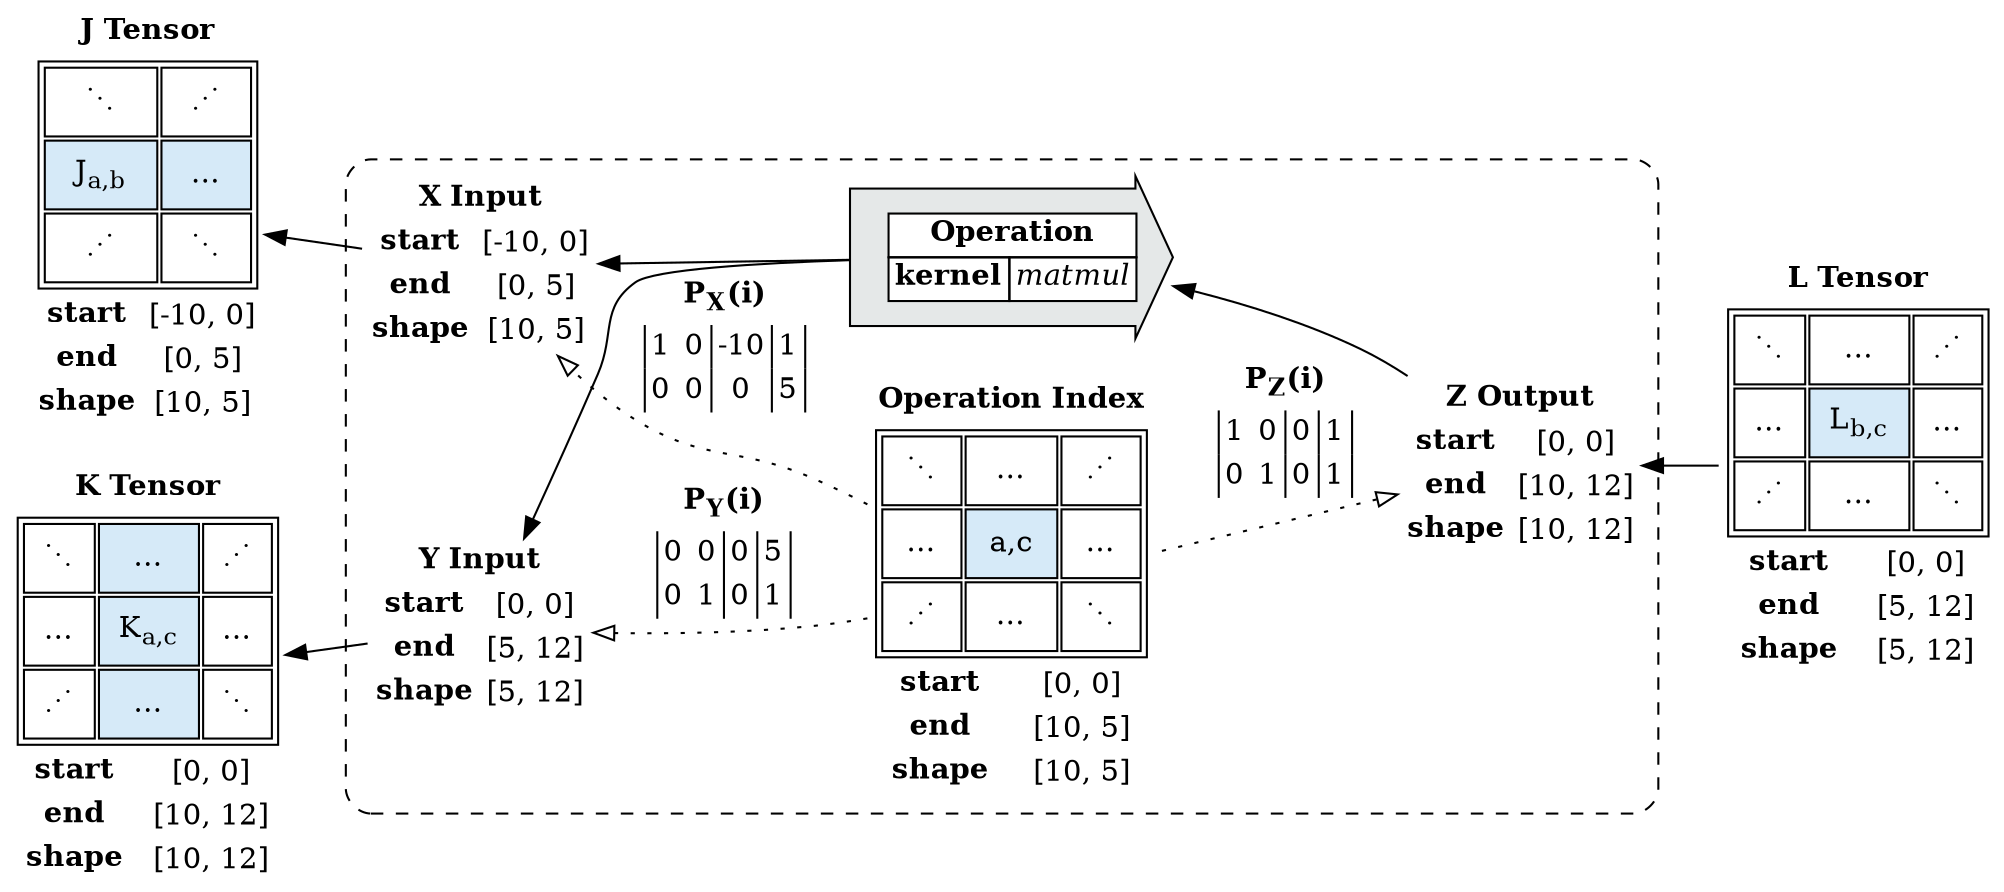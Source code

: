 digraph G {
    rankdir=RL;
    newrank=true;

    j [
        shape="plain"
        label=<
<table border="0">
<tr><td colspan="2"><b>J Tensor</b></td></tr>
<tr><td colspan="2">
        <table cellpadding="8">
            <tr>
                <td>⋱</td>
                <td>⋰</td>
                </tr>
            <tr>
                <td bgcolor="#D6EAF8">J<sub>a,b</sub></td>
                <td bgcolor="#D6EAF8">…</td>
                </tr>
            <tr>
                <td>⋰</td>
                <td>⋱</td>
                </tr>
            </table>
</td></tr>
                <tr><td><b>start</b></td><td>[-10, 0]</td></tr>
                <tr><td><b>end</b></td><td>[0, 5]</td></tr>
                <tr><td><b>shape</b></td><td>[10, 5]</td></tr>
</table>
        >,
    ];
                   k [
        shape="plain",
        label=<
<table border="0">
<tr><td colspan="2"><b>K Tensor</b></td></tr>
<tr><td colspan="2">
        <table cellpadding="8">
            <tr>
                <td>⋱</td>
                <td bgcolor="#D6EAF8">…</td>
                <td>⋰</td>
                </tr>
            <tr>
                <td>…</td>
                <td bgcolor="#D6EAF8">K<sub>a,c</sub></td>
                <td>…</td>
                </tr>
            <tr>
                <td>⋰</td>
                <td bgcolor="#D6EAF8">…</td>
                <td>⋱</td>
                </tr>
            </table>
</td></tr>
<tr><td><b>start</b></td><td>[0, 0]</td></tr>
<tr><td><b>end</b></td><td>[10, 12]</td></tr>
<tr><td><b>shape</b></td><td>[10, 12]</td></tr>
</table>
        >,
    ];


    l [
        shape="plain",
        label=<
<table border="0">
<tr><td colspan="2"><b>L Tensor</b></td></tr>
<tr><td colspan="2">
        <table cellpadding="8">
            <tr>
                <td>⋱</td>
                <td>…</td>
                <td>⋰</td>
                </tr>
            <tr>
                <td>…</td>
                <td bgcolor="#D6EAF8">L<sub>b,c</sub></td>
                <td>…</td>
                </tr>
            <tr>
                <td>⋰</td>
                <td>…</td>
                <td>⋱</td>
                </tr>
            </table>
                </td></tr>
            <tr><td><b>start</b></td><td>[0, 0]</td></tr>
            <tr><td><b>end</b></td><td>[5, 12]</td></tr>
            <tr><td><b>shape</b></td><td>[5, 12]</td></tr>
                </table>
        >,
        ];

    subgraph cluster_0 {
        style="dashed, rounded";
        peripheries=1;

    idx [
        shape="plain",
        label=<
	<table border="0">
    <tr><td colspan="2"><b>Operation Index</b></td></tr>
        <tr><td colspan="2">
          <table cellpadding="8">
              <tr>
                  <td>⋱</td>
                  <td>…</td>
                  <td>⋰</td>
                  </tr>
              <tr>
                  <td>…</td>
                  <td bgcolor="#D6EAF8">a,c</td>
                  <td>…</td>
                  </tr>
              <tr>
                  <td>⋰</td>
                  <td>…</td>
                  <td>⋱</td>
                  </tr>
              </table>
	  </td></tr>
        <tr><td><b>start</b></td><td>[0, 0]</td></tr>
        <tr><td><b>end</b></td><td>[10, 5]</td></tr>
        <tr><td><b>shape</b></td><td>[10, 5]</td></tr>
	  </table>
        >,
    ];

   x [
        shape="plain"
        label=<
<table border="0">
  <tr><td colspan="2"><b>X Input</b></td></tr>
  <tr><td><b>start</b></td><td>[-10, 0]</td></tr>
  <tr><td><b>end</b></td><td>[0, 5]</td></tr>
  <tr><td><b>shape</b></td><td>[10, 5]</td></tr>
</table>
        >
    ];

    y [
        shape="plain"
        label=<
<table border="0">
  <tr><td colspan="2"><b>Y Input</b></td></tr>
  <tr><td><b>start</b></td><td>[0, 0]</td></tr>
  <tr><td><b>end</b></td><td>[5, 12]</td></tr>
  <tr><td><b>shape</b></td><td>[5, 12]</td></tr>
</table>
        >
];

   z [
        shape="plain"
        label=<
<table border="0">
  <tr><td colspan="2"><b>Z Output</b></td></tr>
  <tr><td><b>start</b></td><td>[0, 0]</td></tr>
  <tr><td><b>end</b></td><td>[10, 12]</td></tr>
  <tr><td><b>shape</b></td><td>[10, 12]</td></tr>
</table>
        >
    ];


    op [
        label=<
    <table border="0" cellborder="1" cellspacing="0" bgcolor="white">
      <tr><td colspan="2"><b>Operation</b></td></tr>
      <tr>
        <td><b>kernel</b></td>
        <td><i>matmul</i></td>
      </tr>
    </table>
        >,
        shape=rarrow,
        style=filled,
        fillcolor="#E5E8E8",
        margin=0.25
    ];

        } // end cluster_0


    op -> x;
    x -> j;
    op -> y;
    y -> k;

    l -> z;
    z -> op;

    idx -> x [label=<
<table border="0" cellborder="0">
  <tr><td><b>P<sub>X</sub>(i)</b></td></tr>
  <tr>
      <td>
        <table border="0" cellspacing="0" cellborder="1">
          <tr><td sides="L">1</td><td sides="R">0</td><td sides="R">-10</td><td sides="R">1</td></tr>
          <tr><td sides="L">0</td><td sides="R">0</td><td sides="R">0</td><td sides="R">5</td></tr>
          </table>
      </td>
    </tr>
</table>
>, style=dotted, arrowhead=empty];

    idx -> y [label=<
<table border="0" cellborder="0">
  <tr><td><b>P<sub>Y</sub>(i)</b></td></tr>
  <tr>
      <td>
        <table border="0" cellspacing="0" cellborder="1">
          <tr><td sides="L">0</td><td sides="R">0</td><td sides="R">0</td><td sides="R">5</td></tr>
          <tr><td sides="L">0</td><td sides="R">1</td><td sides="R">0</td><td sides="R">1</td></tr>
          </table>
      </td>
    </tr>
</table>
>, style=dotted, arrowhead=empty];

    z -> idx [label=<
<table border="0" cellborder="0">
  <tr><td><b>P<sub>Z</sub>(i)</b></td></tr>
  <tr>
      <td>
        <table border="0" cellspacing="0" cellborder="1">
          <tr><td sides="L">1</td><td sides="R">0</td><td sides="R">0</td><td sides="R">1</td></tr>
          <tr><td sides="L">0</td><td sides="R">1</td><td sides="R">0</td><td sides="R">1</td></tr>
          </table>
      </td>
    </tr>
</table>
>, style=dotted, arrowtail=empty, dir=back];


    { rank=same; op; idx; }
}